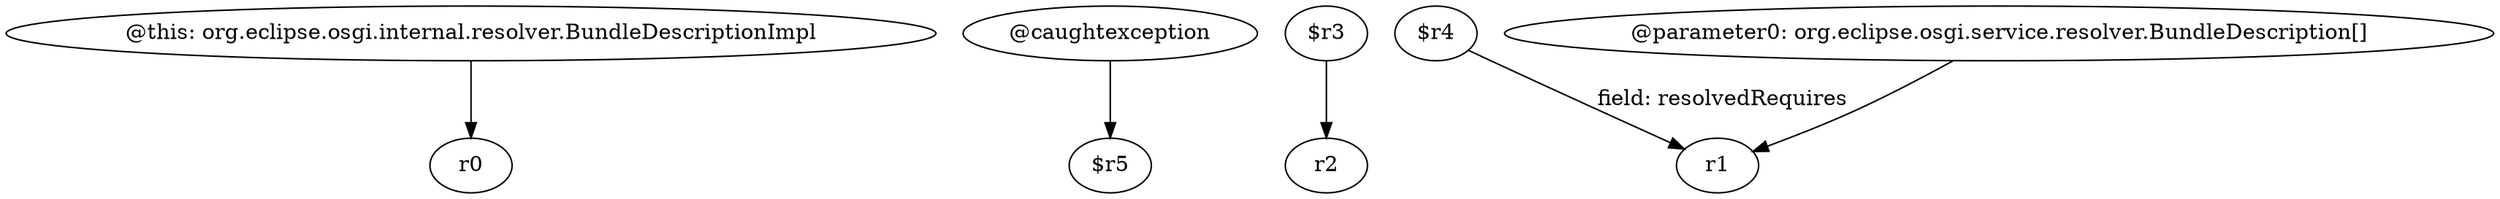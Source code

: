 digraph g {
0[label="@this: org.eclipse.osgi.internal.resolver.BundleDescriptionImpl"]
1[label="r0"]
0->1[label=""]
2[label="@caughtexception"]
3[label="$r5"]
2->3[label=""]
4[label="$r3"]
5[label="r2"]
4->5[label=""]
6[label="$r4"]
7[label="r1"]
6->7[label="field: resolvedRequires"]
8[label="@parameter0: org.eclipse.osgi.service.resolver.BundleDescription[]"]
8->7[label=""]
}